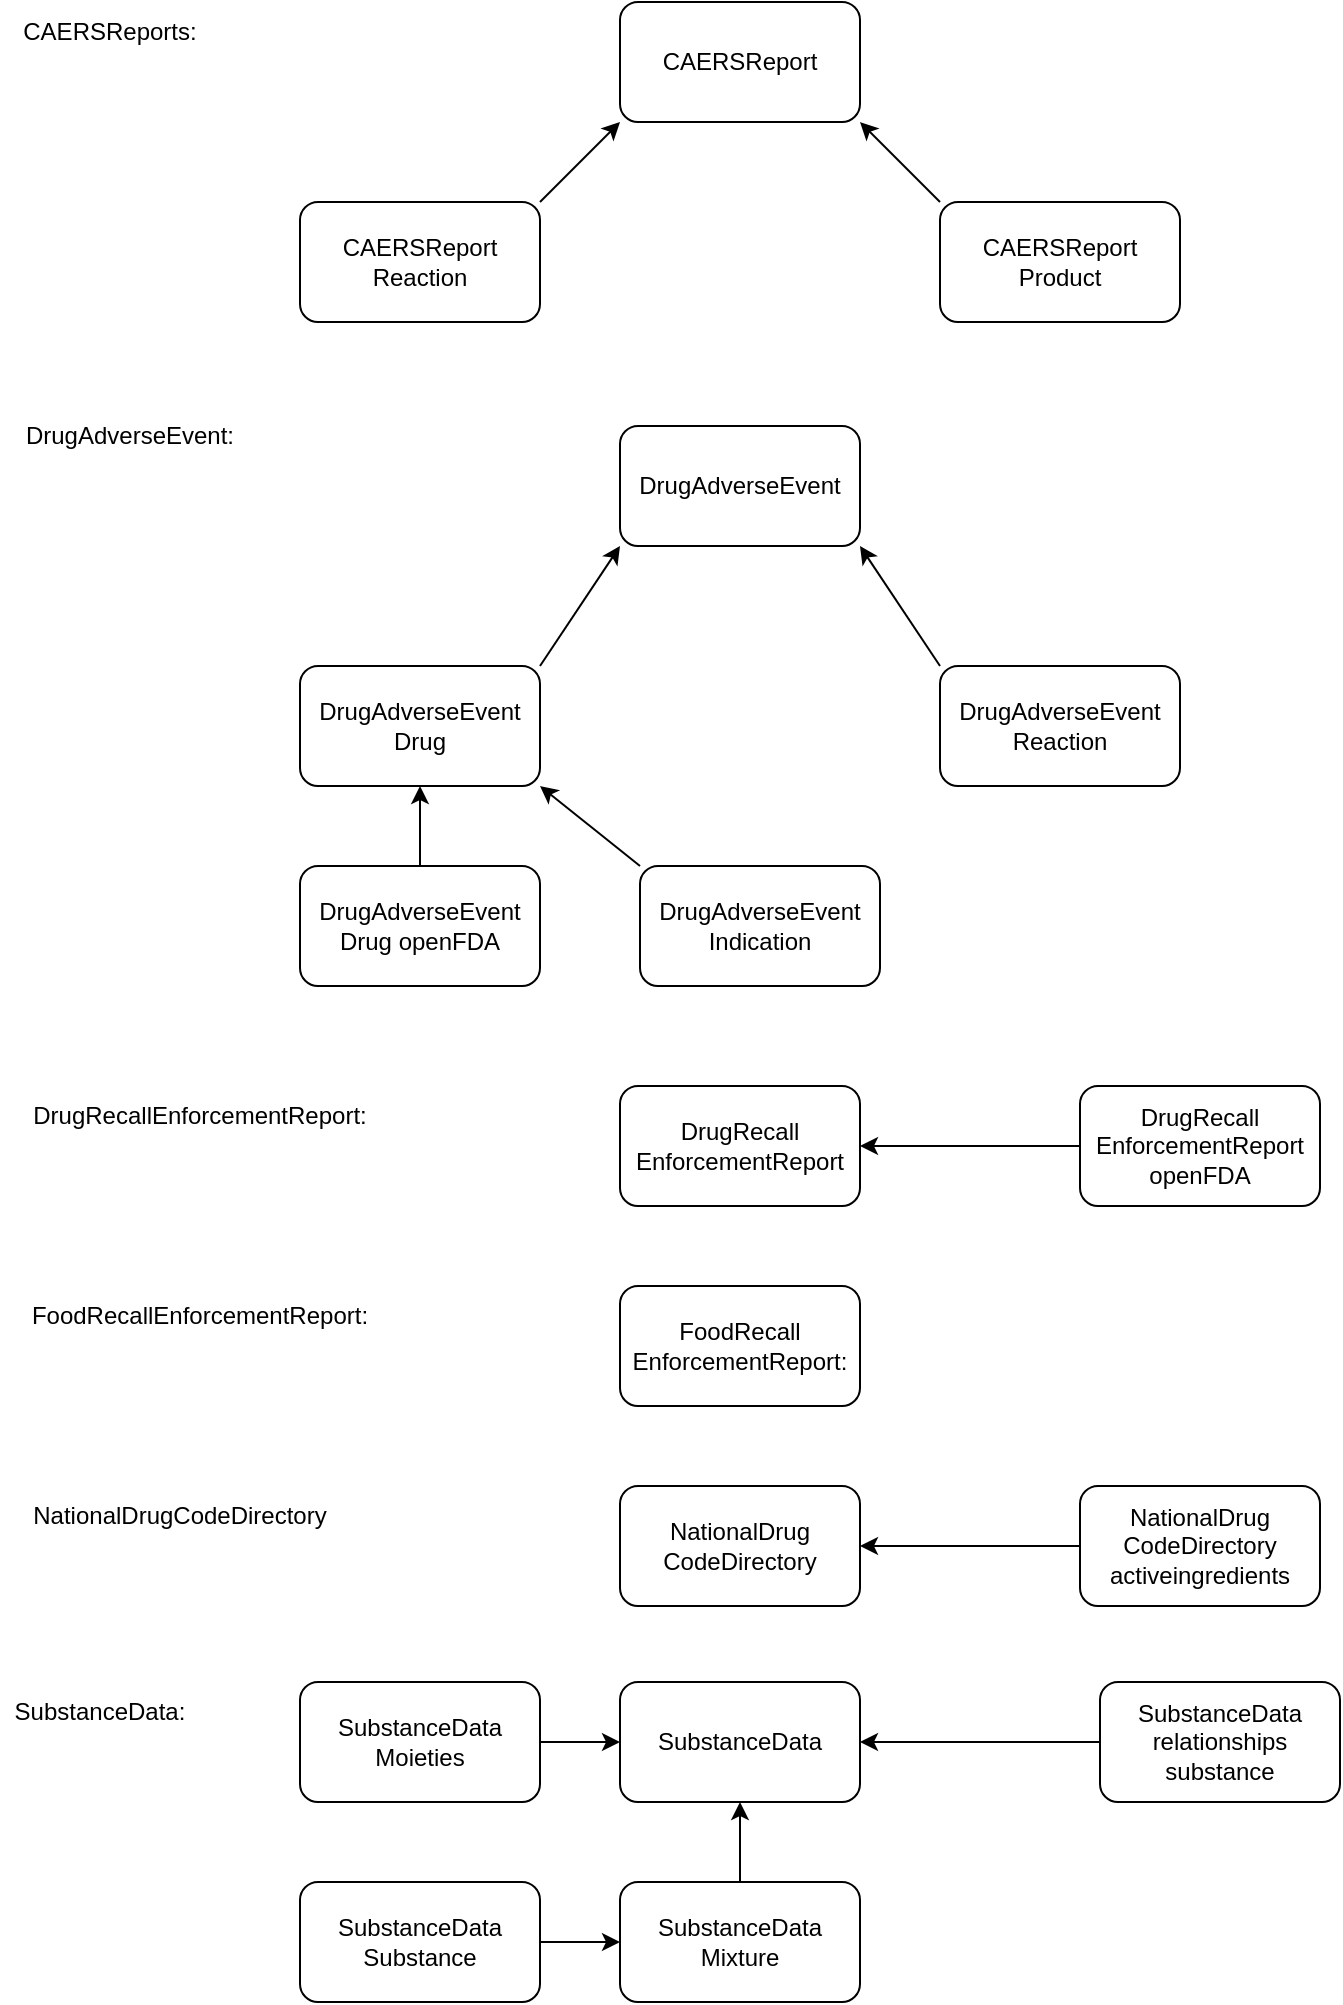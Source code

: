 <mxfile version="20.5.1" type="device"><diagram id="Njid6kmToI028SmMHjXJ" name="Page-1"><mxGraphModel dx="1355" dy="913" grid="1" gridSize="10" guides="1" tooltips="1" connect="1" arrows="1" fold="1" page="1" pageScale="1" pageWidth="850" pageHeight="1100" math="0" shadow="0"><root><mxCell id="0"/><mxCell id="1" parent="0"/><mxCell id="SKqv8GGMdqU6yVImfACM-1" value="&lt;div&gt;CAERSReports:&lt;/div&gt;" style="text;html=1;strokeColor=none;fillColor=none;align=center;verticalAlign=middle;whiteSpace=wrap;rounded=0;" parent="1" vertex="1"><mxGeometry x="10" y="160" width="110" height="30" as="geometry"/></mxCell><mxCell id="SKqv8GGMdqU6yVImfACM-2" value="CAERSReport" style="rounded=1;whiteSpace=wrap;html=1;" parent="1" vertex="1"><mxGeometry x="320" y="160" width="120" height="60" as="geometry"/></mxCell><mxCell id="SKqv8GGMdqU6yVImfACM-5" style="rounded=0;orthogonalLoop=1;jettySize=auto;html=1;exitX=1;exitY=0;exitDx=0;exitDy=0;entryX=0;entryY=1;entryDx=0;entryDy=0;" parent="1" source="SKqv8GGMdqU6yVImfACM-3" target="SKqv8GGMdqU6yVImfACM-2" edge="1"><mxGeometry relative="1" as="geometry"/></mxCell><mxCell id="SKqv8GGMdqU6yVImfACM-3" value="&lt;div&gt;CAERSReport&lt;/div&gt;&lt;div&gt;Reaction&lt;/div&gt;" style="rounded=1;whiteSpace=wrap;html=1;" parent="1" vertex="1"><mxGeometry x="160" y="260" width="120" height="60" as="geometry"/></mxCell><mxCell id="SKqv8GGMdqU6yVImfACM-6" style="edgeStyle=none;rounded=0;orthogonalLoop=1;jettySize=auto;html=1;exitX=0;exitY=0;exitDx=0;exitDy=0;entryX=1;entryY=1;entryDx=0;entryDy=0;" parent="1" source="SKqv8GGMdqU6yVImfACM-4" target="SKqv8GGMdqU6yVImfACM-2" edge="1"><mxGeometry relative="1" as="geometry"/></mxCell><mxCell id="SKqv8GGMdqU6yVImfACM-4" value="&lt;div&gt;CAERSReport&lt;/div&gt;&lt;div&gt;Product&lt;br&gt;&lt;/div&gt;" style="rounded=1;whiteSpace=wrap;html=1;" parent="1" vertex="1"><mxGeometry x="480" y="260" width="120" height="60" as="geometry"/></mxCell><mxCell id="SKqv8GGMdqU6yVImfACM-7" value="DrugAdverseEvent:" style="text;html=1;strokeColor=none;fillColor=none;align=center;verticalAlign=middle;whiteSpace=wrap;rounded=0;" parent="1" vertex="1"><mxGeometry x="10" y="362" width="130" height="30" as="geometry"/></mxCell><mxCell id="SKqv8GGMdqU6yVImfACM-14" style="edgeStyle=none;rounded=0;orthogonalLoop=1;jettySize=auto;html=1;exitX=0;exitY=0;exitDx=0;exitDy=0;entryX=1;entryY=1;entryDx=0;entryDy=0;" parent="1" source="SKqv8GGMdqU6yVImfACM-8" target="SKqv8GGMdqU6yVImfACM-12" edge="1"><mxGeometry relative="1" as="geometry"/></mxCell><mxCell id="SKqv8GGMdqU6yVImfACM-8" value="&lt;div&gt;DrugAdverseEvent&lt;/div&gt;&lt;div&gt;Reaction&lt;br&gt;&lt;/div&gt;" style="rounded=1;whiteSpace=wrap;html=1;" parent="1" vertex="1"><mxGeometry x="480" y="492" width="120" height="60" as="geometry"/></mxCell><mxCell id="SKqv8GGMdqU6yVImfACM-13" style="edgeStyle=none;rounded=0;orthogonalLoop=1;jettySize=auto;html=1;exitX=1;exitY=0;exitDx=0;exitDy=0;entryX=0;entryY=1;entryDx=0;entryDy=0;" parent="1" source="SKqv8GGMdqU6yVImfACM-9" target="SKqv8GGMdqU6yVImfACM-12" edge="1"><mxGeometry relative="1" as="geometry"/></mxCell><mxCell id="SKqv8GGMdqU6yVImfACM-9" value="&lt;div&gt;DrugAdverseEvent&lt;/div&gt;&lt;div&gt;Drug&lt;br&gt;&lt;/div&gt;" style="rounded=1;whiteSpace=wrap;html=1;" parent="1" vertex="1"><mxGeometry x="160" y="492" width="120" height="60" as="geometry"/></mxCell><mxCell id="SKqv8GGMdqU6yVImfACM-15" style="edgeStyle=none;rounded=0;orthogonalLoop=1;jettySize=auto;html=1;exitX=0;exitY=0;exitDx=0;exitDy=0;entryX=1;entryY=1;entryDx=0;entryDy=0;" parent="1" source="SKqv8GGMdqU6yVImfACM-10" target="SKqv8GGMdqU6yVImfACM-9" edge="1"><mxGeometry relative="1" as="geometry"/></mxCell><mxCell id="SKqv8GGMdqU6yVImfACM-10" value="&lt;div&gt;DrugAdverseEvent&lt;/div&gt;&lt;div&gt;Indication&lt;br&gt;&lt;/div&gt;" style="rounded=1;whiteSpace=wrap;html=1;" parent="1" vertex="1"><mxGeometry x="330" y="592" width="120" height="60" as="geometry"/></mxCell><mxCell id="SKqv8GGMdqU6yVImfACM-16" style="edgeStyle=none;rounded=0;orthogonalLoop=1;jettySize=auto;html=1;exitX=0.5;exitY=0;exitDx=0;exitDy=0;entryX=0.5;entryY=1;entryDx=0;entryDy=0;" parent="1" source="SKqv8GGMdqU6yVImfACM-11" target="SKqv8GGMdqU6yVImfACM-9" edge="1"><mxGeometry relative="1" as="geometry"/></mxCell><mxCell id="SKqv8GGMdqU6yVImfACM-11" value="&lt;div&gt;DrugAdverseEvent&lt;/div&gt;&lt;div&gt;Drug openFDA&lt;br&gt;&lt;/div&gt;" style="rounded=1;whiteSpace=wrap;html=1;" parent="1" vertex="1"><mxGeometry x="160" y="592" width="120" height="60" as="geometry"/></mxCell><mxCell id="SKqv8GGMdqU6yVImfACM-12" value="DrugAdverseEvent" style="rounded=1;whiteSpace=wrap;html=1;" parent="1" vertex="1"><mxGeometry x="320" y="372" width="120" height="60" as="geometry"/></mxCell><mxCell id="SKqv8GGMdqU6yVImfACM-17" value="DrugRecallEnforcementReport:" style="text;html=1;strokeColor=none;fillColor=none;align=center;verticalAlign=middle;whiteSpace=wrap;rounded=0;" parent="1" vertex="1"><mxGeometry x="10" y="702" width="200" height="30" as="geometry"/></mxCell><mxCell id="SKqv8GGMdqU6yVImfACM-18" value="&lt;div&gt;DrugRecall&lt;/div&gt;&lt;div&gt;EnforcementReport&lt;/div&gt;" style="rounded=1;whiteSpace=wrap;html=1;" parent="1" vertex="1"><mxGeometry x="320" y="702" width="120" height="60" as="geometry"/></mxCell><mxCell id="SKqv8GGMdqU6yVImfACM-20" style="edgeStyle=none;rounded=0;orthogonalLoop=1;jettySize=auto;html=1;exitX=0;exitY=0.5;exitDx=0;exitDy=0;entryX=1;entryY=0.5;entryDx=0;entryDy=0;" parent="1" source="SKqv8GGMdqU6yVImfACM-19" target="SKqv8GGMdqU6yVImfACM-18" edge="1"><mxGeometry relative="1" as="geometry"/></mxCell><mxCell id="SKqv8GGMdqU6yVImfACM-19" value="&lt;div&gt;DrugRecall&lt;/div&gt;&lt;div&gt;EnforcementReport&lt;/div&gt;&lt;div&gt;openFDA&lt;br&gt;&lt;/div&gt;" style="rounded=1;whiteSpace=wrap;html=1;" parent="1" vertex="1"><mxGeometry x="550" y="702" width="120" height="60" as="geometry"/></mxCell><mxCell id="SKqv8GGMdqU6yVImfACM-21" value="FoodRecallEnforcementReport:" style="text;html=1;strokeColor=none;fillColor=none;align=center;verticalAlign=middle;whiteSpace=wrap;rounded=0;" parent="1" vertex="1"><mxGeometry x="10" y="802" width="200" height="30" as="geometry"/></mxCell><mxCell id="SKqv8GGMdqU6yVImfACM-22" value="&lt;div&gt;FoodRecall&lt;/div&gt;&lt;div&gt;EnforcementReport:&lt;/div&gt;" style="rounded=1;whiteSpace=wrap;html=1;" parent="1" vertex="1"><mxGeometry x="320" y="802" width="120" height="60" as="geometry"/></mxCell><mxCell id="SKqv8GGMdqU6yVImfACM-23" value="NationalDrugCodeDirectory" style="text;html=1;strokeColor=none;fillColor=none;align=center;verticalAlign=middle;whiteSpace=wrap;rounded=0;" parent="1" vertex="1"><mxGeometry x="10" y="902" width="180" height="30" as="geometry"/></mxCell><mxCell id="SKqv8GGMdqU6yVImfACM-24" value="&lt;div&gt;NationalDrug&lt;/div&gt;&lt;div&gt;CodeDirectory&lt;/div&gt;" style="rounded=1;whiteSpace=wrap;html=1;" parent="1" vertex="1"><mxGeometry x="320" y="902" width="120" height="60" as="geometry"/></mxCell><mxCell id="SKqv8GGMdqU6yVImfACM-26" style="edgeStyle=none;rounded=0;orthogonalLoop=1;jettySize=auto;html=1;exitX=0;exitY=0.5;exitDx=0;exitDy=0;entryX=1;entryY=0.5;entryDx=0;entryDy=0;" parent="1" source="SKqv8GGMdqU6yVImfACM-25" target="SKqv8GGMdqU6yVImfACM-24" edge="1"><mxGeometry relative="1" as="geometry"/></mxCell><mxCell id="SKqv8GGMdqU6yVImfACM-25" value="&lt;div&gt;NationalDrug&lt;/div&gt;&lt;div&gt;CodeDirectory&lt;/div&gt;&lt;div&gt;activeingredients&lt;/div&gt;" style="rounded=1;whiteSpace=wrap;html=1;" parent="1" vertex="1"><mxGeometry x="550" y="902" width="120" height="60" as="geometry"/></mxCell><mxCell id="SKqv8GGMdqU6yVImfACM-27" value="SubstanceData:" style="text;html=1;strokeColor=none;fillColor=none;align=center;verticalAlign=middle;whiteSpace=wrap;rounded=0;" parent="1" vertex="1"><mxGeometry x="10" y="1000" width="100" height="30" as="geometry"/></mxCell><mxCell id="SKqv8GGMdqU6yVImfACM-28" value="SubstanceData" style="rounded=1;whiteSpace=wrap;html=1;" parent="1" vertex="1"><mxGeometry x="320" y="1000" width="120" height="60" as="geometry"/></mxCell><mxCell id="SKqv8GGMdqU6yVImfACM-37" style="edgeStyle=none;rounded=0;orthogonalLoop=1;jettySize=auto;html=1;exitX=1;exitY=0.5;exitDx=0;exitDy=0;entryX=0;entryY=0.5;entryDx=0;entryDy=0;" parent="1" source="SKqv8GGMdqU6yVImfACM-29" target="SKqv8GGMdqU6yVImfACM-28" edge="1"><mxGeometry relative="1" as="geometry"/></mxCell><mxCell id="SKqv8GGMdqU6yVImfACM-29" value="&lt;div&gt;SubstanceData&lt;/div&gt;&lt;div&gt;Moieties&lt;br&gt;&lt;/div&gt;" style="rounded=1;whiteSpace=wrap;html=1;" parent="1" vertex="1"><mxGeometry x="160" y="1000" width="120" height="60" as="geometry"/></mxCell><mxCell id="SKqv8GGMdqU6yVImfACM-35" style="edgeStyle=none;rounded=0;orthogonalLoop=1;jettySize=auto;html=1;exitX=0;exitY=0.5;exitDx=0;exitDy=0;" parent="1" source="SKqv8GGMdqU6yVImfACM-30" target="SKqv8GGMdqU6yVImfACM-28" edge="1"><mxGeometry relative="1" as="geometry"/></mxCell><mxCell id="SKqv8GGMdqU6yVImfACM-30" value="&lt;div&gt;SubstanceData&lt;/div&gt;&lt;div&gt;relationships substance&lt;br&gt;&lt;/div&gt;" style="rounded=1;whiteSpace=wrap;html=1;" parent="1" vertex="1"><mxGeometry x="560" y="1000" width="120" height="60" as="geometry"/></mxCell><mxCell id="SKqv8GGMdqU6yVImfACM-36" style="edgeStyle=none;rounded=0;orthogonalLoop=1;jettySize=auto;html=1;exitX=0.5;exitY=0;exitDx=0;exitDy=0;entryX=0.5;entryY=1;entryDx=0;entryDy=0;" parent="1" source="SKqv8GGMdqU6yVImfACM-31" target="SKqv8GGMdqU6yVImfACM-28" edge="1"><mxGeometry relative="1" as="geometry"/></mxCell><mxCell id="SKqv8GGMdqU6yVImfACM-31" value="&lt;div&gt;SubstanceData&lt;/div&gt;&lt;div&gt;Mixture&lt;br&gt;&lt;/div&gt;" style="rounded=1;whiteSpace=wrap;html=1;" parent="1" vertex="1"><mxGeometry x="320" y="1100" width="120" height="60" as="geometry"/></mxCell><mxCell id="SKqv8GGMdqU6yVImfACM-38" style="edgeStyle=none;rounded=0;orthogonalLoop=1;jettySize=auto;html=1;exitX=1;exitY=0.5;exitDx=0;exitDy=0;entryX=0;entryY=0.5;entryDx=0;entryDy=0;" parent="1" source="SKqv8GGMdqU6yVImfACM-32" target="SKqv8GGMdqU6yVImfACM-31" edge="1"><mxGeometry relative="1" as="geometry"/></mxCell><mxCell id="SKqv8GGMdqU6yVImfACM-32" value="&lt;div&gt;SubstanceData&lt;/div&gt;&lt;div&gt;Substance&lt;br&gt;&lt;/div&gt;" style="rounded=1;whiteSpace=wrap;html=1;" parent="1" vertex="1"><mxGeometry x="160" y="1100" width="120" height="60" as="geometry"/></mxCell></root></mxGraphModel></diagram></mxfile>